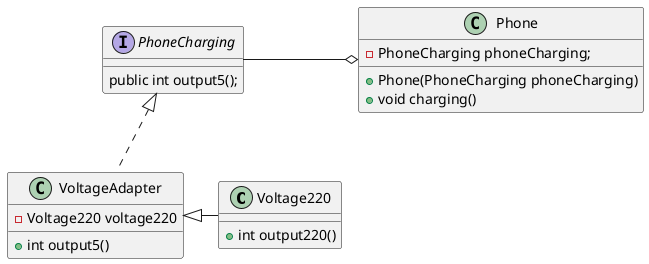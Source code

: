 @startuml

together {
    class Voltage220 {
        + int output220()
    }

    interface PhoneCharging {
        public int output5();
    }

    class VoltageAdapter implements PhoneCharging{
        - Voltage220 voltage220
        + int output5()
    }
}

class Phone {
    - PhoneCharging phoneCharging;
    + Phone(PhoneCharging phoneCharging)
    + void charging()
}

VoltageAdapter <|- Voltage220
Phone o- PhoneCharging

@enduml